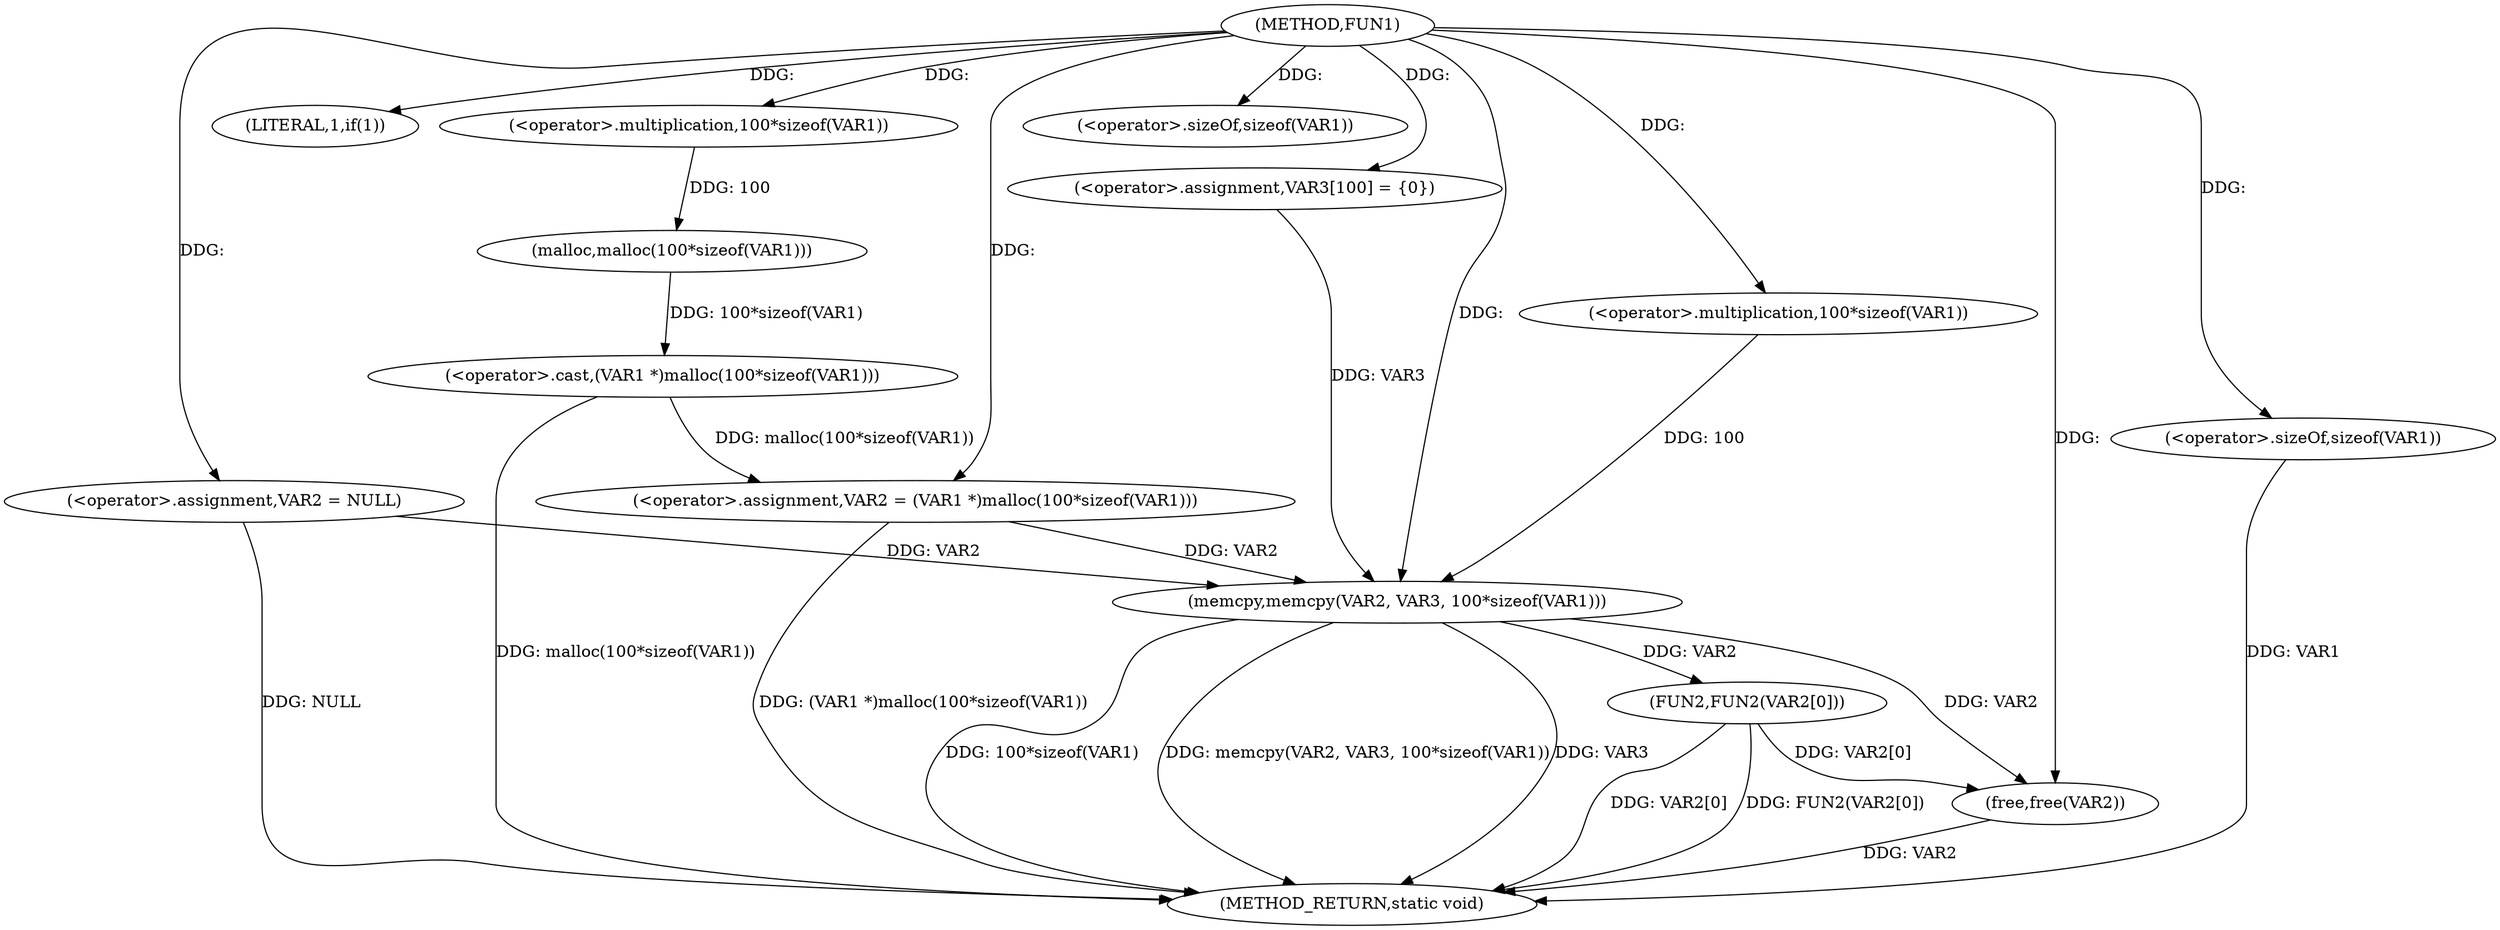 digraph FUN1 {  
"1000100" [label = "(METHOD,FUN1)" ]
"1000135" [label = "(METHOD_RETURN,static void)" ]
"1000103" [label = "(<operator>.assignment,VAR2 = NULL)" ]
"1000107" [label = "(LITERAL,1,if(1))" ]
"1000109" [label = "(<operator>.assignment,VAR2 = (VAR1 *)malloc(100*sizeof(VAR1)))" ]
"1000111" [label = "(<operator>.cast,(VAR1 *)malloc(100*sizeof(VAR1)))" ]
"1000113" [label = "(malloc,malloc(100*sizeof(VAR1)))" ]
"1000114" [label = "(<operator>.multiplication,100*sizeof(VAR1))" ]
"1000116" [label = "(<operator>.sizeOf,sizeof(VAR1))" ]
"1000120" [label = "(<operator>.assignment,VAR3[100] = {0})" ]
"1000122" [label = "(memcpy,memcpy(VAR2, VAR3, 100*sizeof(VAR1)))" ]
"1000125" [label = "(<operator>.multiplication,100*sizeof(VAR1))" ]
"1000127" [label = "(<operator>.sizeOf,sizeof(VAR1))" ]
"1000129" [label = "(FUN2,FUN2(VAR2[0]))" ]
"1000133" [label = "(free,free(VAR2))" ]
  "1000129" -> "1000135"  [ label = "DDG: VAR2[0]"] 
  "1000122" -> "1000135"  [ label = "DDG: 100*sizeof(VAR1)"] 
  "1000103" -> "1000135"  [ label = "DDG: NULL"] 
  "1000122" -> "1000135"  [ label = "DDG: memcpy(VAR2, VAR3, 100*sizeof(VAR1))"] 
  "1000127" -> "1000135"  [ label = "DDG: VAR1"] 
  "1000109" -> "1000135"  [ label = "DDG: (VAR1 *)malloc(100*sizeof(VAR1))"] 
  "1000122" -> "1000135"  [ label = "DDG: VAR3"] 
  "1000129" -> "1000135"  [ label = "DDG: FUN2(VAR2[0])"] 
  "1000133" -> "1000135"  [ label = "DDG: VAR2"] 
  "1000111" -> "1000135"  [ label = "DDG: malloc(100*sizeof(VAR1))"] 
  "1000100" -> "1000103"  [ label = "DDG: "] 
  "1000100" -> "1000107"  [ label = "DDG: "] 
  "1000111" -> "1000109"  [ label = "DDG: malloc(100*sizeof(VAR1))"] 
  "1000100" -> "1000109"  [ label = "DDG: "] 
  "1000113" -> "1000111"  [ label = "DDG: 100*sizeof(VAR1)"] 
  "1000114" -> "1000113"  [ label = "DDG: 100"] 
  "1000100" -> "1000114"  [ label = "DDG: "] 
  "1000100" -> "1000116"  [ label = "DDG: "] 
  "1000100" -> "1000120"  [ label = "DDG: "] 
  "1000103" -> "1000122"  [ label = "DDG: VAR2"] 
  "1000109" -> "1000122"  [ label = "DDG: VAR2"] 
  "1000100" -> "1000122"  [ label = "DDG: "] 
  "1000120" -> "1000122"  [ label = "DDG: VAR3"] 
  "1000125" -> "1000122"  [ label = "DDG: 100"] 
  "1000100" -> "1000125"  [ label = "DDG: "] 
  "1000100" -> "1000127"  [ label = "DDG: "] 
  "1000122" -> "1000129"  [ label = "DDG: VAR2"] 
  "1000129" -> "1000133"  [ label = "DDG: VAR2[0]"] 
  "1000122" -> "1000133"  [ label = "DDG: VAR2"] 
  "1000100" -> "1000133"  [ label = "DDG: "] 
}
